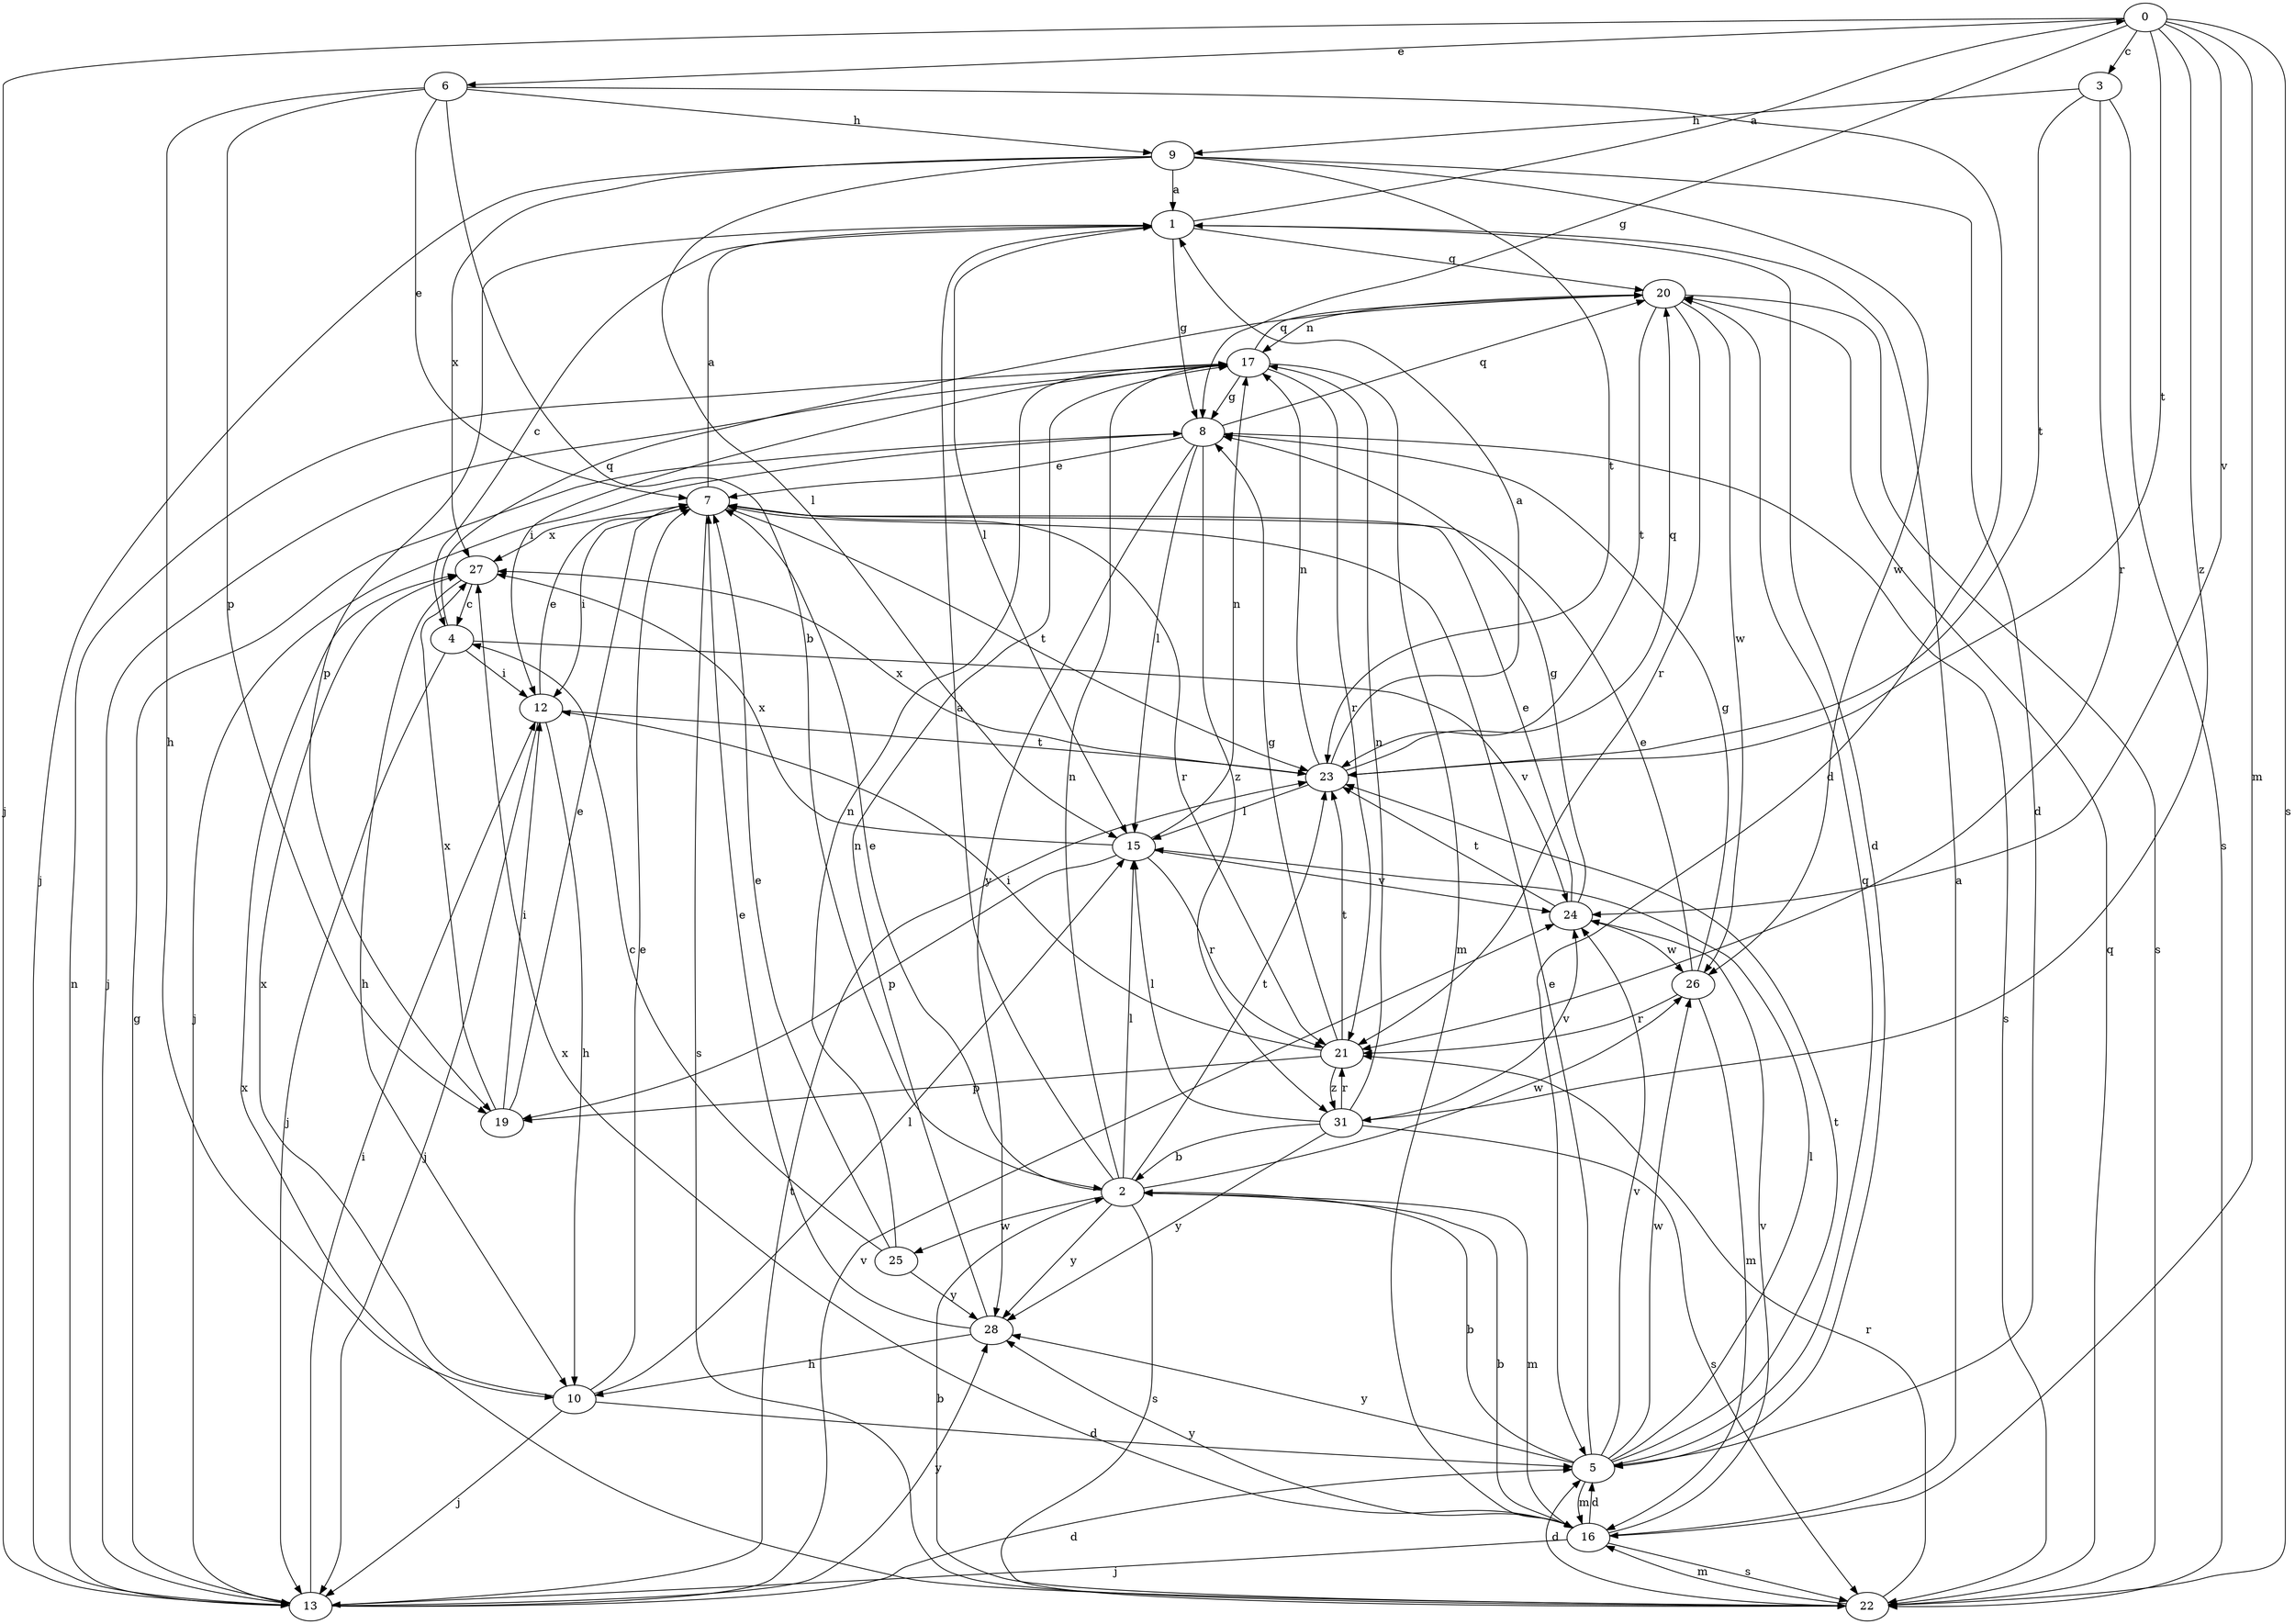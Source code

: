 strict digraph  {
0;
1;
2;
3;
4;
5;
6;
7;
8;
9;
10;
12;
13;
15;
16;
17;
19;
20;
21;
22;
23;
24;
25;
26;
27;
28;
31;
0 -> 3  [label=c];
0 -> 6  [label=e];
0 -> 8  [label=g];
0 -> 13  [label=j];
0 -> 16  [label=m];
0 -> 22  [label=s];
0 -> 23  [label=t];
0 -> 24  [label=v];
0 -> 31  [label=z];
1 -> 0  [label=a];
1 -> 4  [label=c];
1 -> 5  [label=d];
1 -> 8  [label=g];
1 -> 15  [label=l];
1 -> 19  [label=p];
1 -> 20  [label=q];
2 -> 1  [label=a];
2 -> 7  [label=e];
2 -> 15  [label=l];
2 -> 16  [label=m];
2 -> 17  [label=n];
2 -> 22  [label=s];
2 -> 23  [label=t];
2 -> 25  [label=w];
2 -> 26  [label=w];
2 -> 28  [label=y];
3 -> 9  [label=h];
3 -> 21  [label=r];
3 -> 22  [label=s];
3 -> 23  [label=t];
4 -> 12  [label=i];
4 -> 13  [label=j];
4 -> 20  [label=q];
4 -> 24  [label=v];
5 -> 2  [label=b];
5 -> 7  [label=e];
5 -> 15  [label=l];
5 -> 16  [label=m];
5 -> 20  [label=q];
5 -> 23  [label=t];
5 -> 24  [label=v];
5 -> 26  [label=w];
5 -> 28  [label=y];
6 -> 2  [label=b];
6 -> 5  [label=d];
6 -> 7  [label=e];
6 -> 9  [label=h];
6 -> 10  [label=h];
6 -> 19  [label=p];
7 -> 1  [label=a];
7 -> 12  [label=i];
7 -> 21  [label=r];
7 -> 22  [label=s];
7 -> 23  [label=t];
7 -> 27  [label=x];
8 -> 7  [label=e];
8 -> 13  [label=j];
8 -> 15  [label=l];
8 -> 20  [label=q];
8 -> 22  [label=s];
8 -> 28  [label=y];
8 -> 31  [label=z];
9 -> 1  [label=a];
9 -> 5  [label=d];
9 -> 13  [label=j];
9 -> 15  [label=l];
9 -> 23  [label=t];
9 -> 26  [label=w];
9 -> 27  [label=x];
10 -> 5  [label=d];
10 -> 7  [label=e];
10 -> 13  [label=j];
10 -> 15  [label=l];
10 -> 27  [label=x];
12 -> 7  [label=e];
12 -> 10  [label=h];
12 -> 13  [label=j];
12 -> 23  [label=t];
13 -> 5  [label=d];
13 -> 8  [label=g];
13 -> 12  [label=i];
13 -> 17  [label=n];
13 -> 23  [label=t];
13 -> 24  [label=v];
13 -> 28  [label=y];
15 -> 17  [label=n];
15 -> 19  [label=p];
15 -> 21  [label=r];
15 -> 24  [label=v];
15 -> 27  [label=x];
16 -> 1  [label=a];
16 -> 2  [label=b];
16 -> 5  [label=d];
16 -> 13  [label=j];
16 -> 22  [label=s];
16 -> 24  [label=v];
16 -> 27  [label=x];
16 -> 28  [label=y];
17 -> 8  [label=g];
17 -> 12  [label=i];
17 -> 13  [label=j];
17 -> 16  [label=m];
17 -> 20  [label=q];
17 -> 21  [label=r];
19 -> 7  [label=e];
19 -> 12  [label=i];
19 -> 27  [label=x];
20 -> 17  [label=n];
20 -> 21  [label=r];
20 -> 22  [label=s];
20 -> 23  [label=t];
20 -> 26  [label=w];
21 -> 8  [label=g];
21 -> 12  [label=i];
21 -> 19  [label=p];
21 -> 23  [label=t];
21 -> 31  [label=z];
22 -> 2  [label=b];
22 -> 5  [label=d];
22 -> 16  [label=m];
22 -> 20  [label=q];
22 -> 21  [label=r];
22 -> 27  [label=x];
23 -> 1  [label=a];
23 -> 15  [label=l];
23 -> 17  [label=n];
23 -> 20  [label=q];
23 -> 27  [label=x];
24 -> 7  [label=e];
24 -> 8  [label=g];
24 -> 23  [label=t];
24 -> 26  [label=w];
25 -> 4  [label=c];
25 -> 7  [label=e];
25 -> 17  [label=n];
25 -> 28  [label=y];
26 -> 7  [label=e];
26 -> 8  [label=g];
26 -> 16  [label=m];
26 -> 21  [label=r];
27 -> 4  [label=c];
27 -> 10  [label=h];
28 -> 7  [label=e];
28 -> 10  [label=h];
28 -> 17  [label=n];
31 -> 2  [label=b];
31 -> 15  [label=l];
31 -> 17  [label=n];
31 -> 21  [label=r];
31 -> 22  [label=s];
31 -> 24  [label=v];
31 -> 28  [label=y];
}

